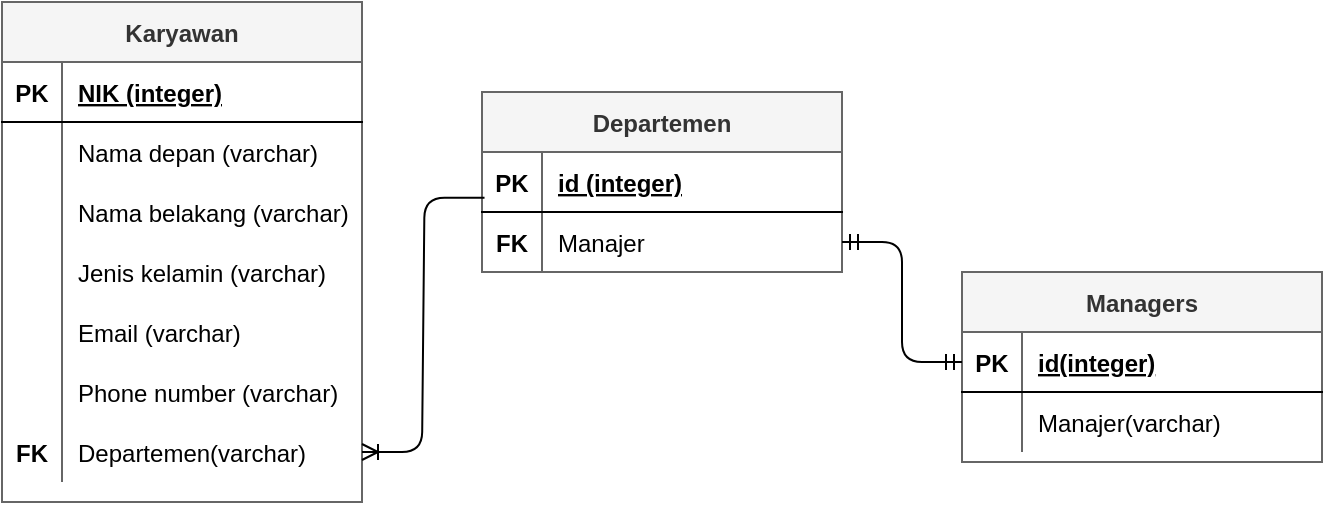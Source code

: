<mxfile version="15.1.0" type="github">
  <diagram id="ZNS_TY3FEDY-yiDvgHgt" name="Page-1">
    <mxGraphModel dx="782" dy="460" grid="1" gridSize="10" guides="1" tooltips="1" connect="1" arrows="1" fold="1" page="1" pageScale="1" pageWidth="827" pageHeight="1169" math="0" shadow="0">
      <root>
        <mxCell id="0" />
        <mxCell id="1" parent="0" />
        <mxCell id="uV7GmXahGbb01GjfUzwo-51" value="Karyawan" style="shape=table;startSize=30;container=1;collapsible=1;childLayout=tableLayout;fixedRows=1;rowLines=0;fontStyle=1;align=center;resizeLast=1;fillColor=#f5f5f5;strokeColor=#666666;fontColor=#333333;" vertex="1" parent="1">
          <mxGeometry x="150" y="90" width="180" height="250" as="geometry" />
        </mxCell>
        <mxCell id="uV7GmXahGbb01GjfUzwo-52" value="" style="shape=partialRectangle;collapsible=0;dropTarget=0;pointerEvents=0;fillColor=none;top=0;left=0;bottom=1;right=0;points=[[0,0.5],[1,0.5]];portConstraint=eastwest;" vertex="1" parent="uV7GmXahGbb01GjfUzwo-51">
          <mxGeometry y="30" width="180" height="30" as="geometry" />
        </mxCell>
        <mxCell id="uV7GmXahGbb01GjfUzwo-53" value="PK" style="shape=partialRectangle;connectable=0;fillColor=none;top=0;left=0;bottom=0;right=0;fontStyle=1;overflow=hidden;" vertex="1" parent="uV7GmXahGbb01GjfUzwo-52">
          <mxGeometry width="30" height="30" as="geometry" />
        </mxCell>
        <mxCell id="uV7GmXahGbb01GjfUzwo-54" value="NIK (integer)" style="shape=partialRectangle;connectable=0;fillColor=none;top=0;left=0;bottom=0;right=0;align=left;spacingLeft=6;fontStyle=5;overflow=hidden;" vertex="1" parent="uV7GmXahGbb01GjfUzwo-52">
          <mxGeometry x="30" width="150" height="30" as="geometry" />
        </mxCell>
        <mxCell id="uV7GmXahGbb01GjfUzwo-55" value="" style="shape=partialRectangle;collapsible=0;dropTarget=0;pointerEvents=0;fillColor=none;top=0;left=0;bottom=0;right=0;points=[[0,0.5],[1,0.5]];portConstraint=eastwest;" vertex="1" parent="uV7GmXahGbb01GjfUzwo-51">
          <mxGeometry y="60" width="180" height="30" as="geometry" />
        </mxCell>
        <mxCell id="uV7GmXahGbb01GjfUzwo-56" value="" style="shape=partialRectangle;connectable=0;fillColor=none;top=0;left=0;bottom=0;right=0;editable=1;overflow=hidden;" vertex="1" parent="uV7GmXahGbb01GjfUzwo-55">
          <mxGeometry width="30" height="30" as="geometry" />
        </mxCell>
        <mxCell id="uV7GmXahGbb01GjfUzwo-57" value="Nama depan (varchar)" style="shape=partialRectangle;connectable=0;fillColor=none;top=0;left=0;bottom=0;right=0;align=left;spacingLeft=6;overflow=hidden;" vertex="1" parent="uV7GmXahGbb01GjfUzwo-55">
          <mxGeometry x="30" width="150" height="30" as="geometry" />
        </mxCell>
        <mxCell id="uV7GmXahGbb01GjfUzwo-58" value="" style="shape=partialRectangle;collapsible=0;dropTarget=0;pointerEvents=0;fillColor=none;top=0;left=0;bottom=0;right=0;points=[[0,0.5],[1,0.5]];portConstraint=eastwest;" vertex="1" parent="uV7GmXahGbb01GjfUzwo-51">
          <mxGeometry y="90" width="180" height="30" as="geometry" />
        </mxCell>
        <mxCell id="uV7GmXahGbb01GjfUzwo-59" value="" style="shape=partialRectangle;connectable=0;fillColor=none;top=0;left=0;bottom=0;right=0;editable=1;overflow=hidden;" vertex="1" parent="uV7GmXahGbb01GjfUzwo-58">
          <mxGeometry width="30" height="30" as="geometry" />
        </mxCell>
        <mxCell id="uV7GmXahGbb01GjfUzwo-60" value="Nama belakang (varchar)" style="shape=partialRectangle;connectable=0;fillColor=none;top=0;left=0;bottom=0;right=0;align=left;spacingLeft=6;overflow=hidden;" vertex="1" parent="uV7GmXahGbb01GjfUzwo-58">
          <mxGeometry x="30" width="150" height="30" as="geometry" />
        </mxCell>
        <mxCell id="uV7GmXahGbb01GjfUzwo-61" value="" style="shape=partialRectangle;collapsible=0;dropTarget=0;pointerEvents=0;fillColor=none;top=0;left=0;bottom=0;right=0;points=[[0,0.5],[1,0.5]];portConstraint=eastwest;" vertex="1" parent="uV7GmXahGbb01GjfUzwo-51">
          <mxGeometry y="120" width="180" height="30" as="geometry" />
        </mxCell>
        <mxCell id="uV7GmXahGbb01GjfUzwo-62" value="" style="shape=partialRectangle;connectable=0;fillColor=none;top=0;left=0;bottom=0;right=0;editable=1;overflow=hidden;" vertex="1" parent="uV7GmXahGbb01GjfUzwo-61">
          <mxGeometry width="30" height="30" as="geometry" />
        </mxCell>
        <mxCell id="uV7GmXahGbb01GjfUzwo-63" value="Jenis kelamin (varchar)" style="shape=partialRectangle;connectable=0;fillColor=none;top=0;left=0;bottom=0;right=0;align=left;spacingLeft=6;overflow=hidden;" vertex="1" parent="uV7GmXahGbb01GjfUzwo-61">
          <mxGeometry x="30" width="150" height="30" as="geometry" />
        </mxCell>
        <mxCell id="uV7GmXahGbb01GjfUzwo-64" value="" style="shape=partialRectangle;collapsible=0;dropTarget=0;pointerEvents=0;fillColor=none;top=0;left=0;bottom=0;right=0;points=[[0,0.5],[1,0.5]];portConstraint=eastwest;" vertex="1" parent="uV7GmXahGbb01GjfUzwo-51">
          <mxGeometry y="150" width="180" height="30" as="geometry" />
        </mxCell>
        <mxCell id="uV7GmXahGbb01GjfUzwo-65" value="" style="shape=partialRectangle;connectable=0;fillColor=none;top=0;left=0;bottom=0;right=0;editable=1;overflow=hidden;" vertex="1" parent="uV7GmXahGbb01GjfUzwo-64">
          <mxGeometry width="30" height="30" as="geometry" />
        </mxCell>
        <mxCell id="uV7GmXahGbb01GjfUzwo-66" value="Email (varchar)" style="shape=partialRectangle;connectable=0;fillColor=none;top=0;left=0;bottom=0;right=0;align=left;spacingLeft=6;overflow=hidden;" vertex="1" parent="uV7GmXahGbb01GjfUzwo-64">
          <mxGeometry x="30" width="150" height="30" as="geometry" />
        </mxCell>
        <mxCell id="uV7GmXahGbb01GjfUzwo-67" value="" style="shape=partialRectangle;collapsible=0;dropTarget=0;pointerEvents=0;fillColor=none;top=0;left=0;bottom=0;right=0;points=[[0,0.5],[1,0.5]];portConstraint=eastwest;" vertex="1" parent="uV7GmXahGbb01GjfUzwo-51">
          <mxGeometry y="180" width="180" height="30" as="geometry" />
        </mxCell>
        <mxCell id="uV7GmXahGbb01GjfUzwo-68" value="" style="shape=partialRectangle;connectable=0;fillColor=none;top=0;left=0;bottom=0;right=0;editable=1;overflow=hidden;" vertex="1" parent="uV7GmXahGbb01GjfUzwo-67">
          <mxGeometry width="30" height="30" as="geometry" />
        </mxCell>
        <mxCell id="uV7GmXahGbb01GjfUzwo-69" value="Phone number (varchar)" style="shape=partialRectangle;connectable=0;fillColor=none;top=0;left=0;bottom=0;right=0;align=left;spacingLeft=6;overflow=hidden;" vertex="1" parent="uV7GmXahGbb01GjfUzwo-67">
          <mxGeometry x="30" width="150" height="30" as="geometry" />
        </mxCell>
        <mxCell id="uV7GmXahGbb01GjfUzwo-102" value="" style="shape=partialRectangle;collapsible=0;dropTarget=0;pointerEvents=0;fillColor=none;top=0;left=0;bottom=0;right=0;points=[[0,0.5],[1,0.5]];portConstraint=eastwest;" vertex="1" parent="uV7GmXahGbb01GjfUzwo-51">
          <mxGeometry y="210" width="180" height="30" as="geometry" />
        </mxCell>
        <mxCell id="uV7GmXahGbb01GjfUzwo-103" value="FK" style="shape=partialRectangle;connectable=0;fillColor=none;top=0;left=0;bottom=0;right=0;editable=1;overflow=hidden;fontStyle=1;" vertex="1" parent="uV7GmXahGbb01GjfUzwo-102">
          <mxGeometry width="30" height="30" as="geometry" />
        </mxCell>
        <mxCell id="uV7GmXahGbb01GjfUzwo-104" value="Departemen(varchar)" style="shape=partialRectangle;connectable=0;fillColor=none;top=0;left=0;bottom=0;right=0;align=left;spacingLeft=6;overflow=hidden;" vertex="1" parent="uV7GmXahGbb01GjfUzwo-102">
          <mxGeometry x="30" width="150" height="30" as="geometry" />
        </mxCell>
        <mxCell id="uV7GmXahGbb01GjfUzwo-70" value="Departemen" style="shape=table;startSize=30;container=1;collapsible=1;childLayout=tableLayout;fixedRows=1;rowLines=0;fontStyle=1;align=center;resizeLast=1;fillColor=#f5f5f5;strokeColor=#666666;fontColor=#333333;" vertex="1" parent="1">
          <mxGeometry x="390" y="135" width="180" height="90" as="geometry" />
        </mxCell>
        <mxCell id="uV7GmXahGbb01GjfUzwo-71" value="" style="shape=partialRectangle;collapsible=0;dropTarget=0;pointerEvents=0;fillColor=none;top=0;left=0;bottom=1;right=0;points=[[0,0.5],[1,0.5]];portConstraint=eastwest;" vertex="1" parent="uV7GmXahGbb01GjfUzwo-70">
          <mxGeometry y="30" width="180" height="30" as="geometry" />
        </mxCell>
        <mxCell id="uV7GmXahGbb01GjfUzwo-72" value="PK" style="shape=partialRectangle;connectable=0;fillColor=none;top=0;left=0;bottom=0;right=0;fontStyle=1;overflow=hidden;" vertex="1" parent="uV7GmXahGbb01GjfUzwo-71">
          <mxGeometry width="30" height="30" as="geometry" />
        </mxCell>
        <mxCell id="uV7GmXahGbb01GjfUzwo-73" value="id (integer)" style="shape=partialRectangle;connectable=0;fillColor=none;top=0;left=0;bottom=0;right=0;align=left;spacingLeft=6;fontStyle=5;overflow=hidden;" vertex="1" parent="uV7GmXahGbb01GjfUzwo-71">
          <mxGeometry x="30" width="150" height="30" as="geometry" />
        </mxCell>
        <mxCell id="uV7GmXahGbb01GjfUzwo-74" value="" style="shape=partialRectangle;collapsible=0;dropTarget=0;pointerEvents=0;fillColor=none;top=0;left=0;bottom=0;right=0;points=[[0,0.5],[1,0.5]];portConstraint=eastwest;" vertex="1" parent="uV7GmXahGbb01GjfUzwo-70">
          <mxGeometry y="60" width="180" height="30" as="geometry" />
        </mxCell>
        <mxCell id="uV7GmXahGbb01GjfUzwo-75" value="FK" style="shape=partialRectangle;connectable=0;fillColor=none;top=0;left=0;bottom=0;right=0;editable=1;overflow=hidden;fontStyle=1;" vertex="1" parent="uV7GmXahGbb01GjfUzwo-74">
          <mxGeometry width="30" height="30" as="geometry" />
        </mxCell>
        <mxCell id="uV7GmXahGbb01GjfUzwo-76" value="Manajer" style="shape=partialRectangle;connectable=0;fillColor=none;top=0;left=0;bottom=0;right=0;align=left;spacingLeft=6;overflow=hidden;" vertex="1" parent="uV7GmXahGbb01GjfUzwo-74">
          <mxGeometry x="30" width="150" height="30" as="geometry" />
        </mxCell>
        <mxCell id="uV7GmXahGbb01GjfUzwo-83" value="Managers" style="shape=table;startSize=30;container=1;collapsible=1;childLayout=tableLayout;fixedRows=1;rowLines=0;fontStyle=1;align=center;resizeLast=1;fillColor=#f5f5f5;strokeColor=#666666;fontColor=#333333;" vertex="1" parent="1">
          <mxGeometry x="630" y="225" width="180" height="95" as="geometry" />
        </mxCell>
        <mxCell id="uV7GmXahGbb01GjfUzwo-84" value="" style="shape=partialRectangle;collapsible=0;dropTarget=0;pointerEvents=0;fillColor=none;top=0;left=0;bottom=1;right=0;points=[[0,0.5],[1,0.5]];portConstraint=eastwest;" vertex="1" parent="uV7GmXahGbb01GjfUzwo-83">
          <mxGeometry y="30" width="180" height="30" as="geometry" />
        </mxCell>
        <mxCell id="uV7GmXahGbb01GjfUzwo-85" value="PK" style="shape=partialRectangle;connectable=0;fillColor=none;top=0;left=0;bottom=0;right=0;fontStyle=1;overflow=hidden;" vertex="1" parent="uV7GmXahGbb01GjfUzwo-84">
          <mxGeometry width="30" height="30" as="geometry" />
        </mxCell>
        <mxCell id="uV7GmXahGbb01GjfUzwo-86" value="id(integer)" style="shape=partialRectangle;connectable=0;fillColor=none;top=0;left=0;bottom=0;right=0;align=left;spacingLeft=6;fontStyle=5;overflow=hidden;" vertex="1" parent="uV7GmXahGbb01GjfUzwo-84">
          <mxGeometry x="30" width="150" height="30" as="geometry" />
        </mxCell>
        <mxCell id="uV7GmXahGbb01GjfUzwo-87" value="" style="shape=partialRectangle;collapsible=0;dropTarget=0;pointerEvents=0;fillColor=none;top=0;left=0;bottom=0;right=0;points=[[0,0.5],[1,0.5]];portConstraint=eastwest;" vertex="1" parent="uV7GmXahGbb01GjfUzwo-83">
          <mxGeometry y="60" width="180" height="30" as="geometry" />
        </mxCell>
        <mxCell id="uV7GmXahGbb01GjfUzwo-88" value="" style="shape=partialRectangle;connectable=0;fillColor=none;top=0;left=0;bottom=0;right=0;editable=1;overflow=hidden;" vertex="1" parent="uV7GmXahGbb01GjfUzwo-87">
          <mxGeometry width="30" height="30" as="geometry" />
        </mxCell>
        <mxCell id="uV7GmXahGbb01GjfUzwo-89" value="Manajer(varchar)" style="shape=partialRectangle;connectable=0;fillColor=none;top=0;left=0;bottom=0;right=0;align=left;spacingLeft=6;overflow=hidden;" vertex="1" parent="uV7GmXahGbb01GjfUzwo-87">
          <mxGeometry x="30" width="150" height="30" as="geometry" />
        </mxCell>
        <mxCell id="uV7GmXahGbb01GjfUzwo-105" value="" style="edgeStyle=entityRelationEdgeStyle;fontSize=12;html=1;endArrow=ERoneToMany;exitX=0.007;exitY=0.761;exitDx=0;exitDy=0;exitPerimeter=0;entryX=1;entryY=0.5;entryDx=0;entryDy=0;" edge="1" parent="1" source="uV7GmXahGbb01GjfUzwo-71" target="uV7GmXahGbb01GjfUzwo-102">
          <mxGeometry width="100" height="100" relative="1" as="geometry">
            <mxPoint x="330" y="300" as="sourcePoint" />
            <mxPoint x="430" y="200" as="targetPoint" />
          </mxGeometry>
        </mxCell>
        <mxCell id="uV7GmXahGbb01GjfUzwo-106" value="" style="edgeStyle=entityRelationEdgeStyle;fontSize=12;html=1;endArrow=ERmandOne;startArrow=ERmandOne;entryX=0;entryY=0.5;entryDx=0;entryDy=0;" edge="1" parent="1" source="uV7GmXahGbb01GjfUzwo-74" target="uV7GmXahGbb01GjfUzwo-84">
          <mxGeometry width="100" height="100" relative="1" as="geometry">
            <mxPoint x="570" y="300" as="sourcePoint" />
            <mxPoint x="670" y="200" as="targetPoint" />
          </mxGeometry>
        </mxCell>
      </root>
    </mxGraphModel>
  </diagram>
</mxfile>
